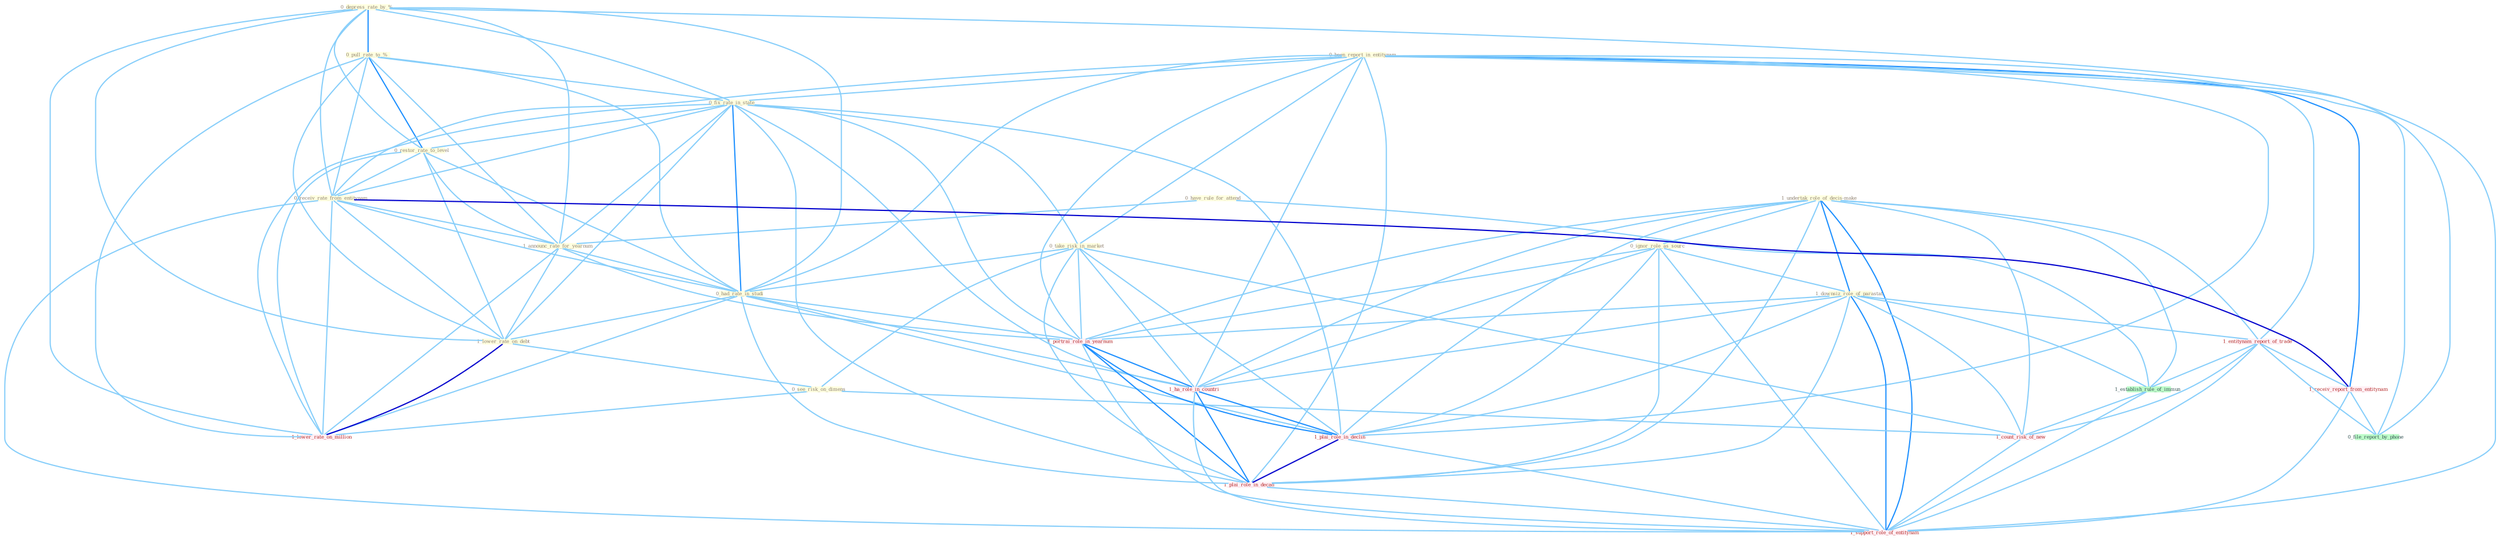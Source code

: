 Graph G{ 
    node
    [shape=polygon,style=filled,width=.5,height=.06,color="#BDFCC9",fixedsize=true,fontsize=4,
    fontcolor="#2f4f4f"];
    {node
    [color="#ffffe0", fontcolor="#8b7d6b"] "0_have_rule_for_attend " "1_undertak_role_of_decis-make " "0_depress_rate_by_% " "0_pull_rate_to_% " "0_been_report_in_entitynam " "0_fix_rate_in_state " "0_restor_rate_to_level " "0_receiv_rate_from_entitynam " "0_ignor_role_as_sourc " "0_take_risk_in_market " "1_announc_rate_for_yearnum " "0_had_rate_in_studi " "1_lower_rate_on_debt " "1_downsiz_role_of_parastat " "0_see_risk_on_dimens "}
{node [color="#fff0f5", fontcolor="#b22222"] "1_portrai_role_in_yearnum " "1_ha_role_in_countri " "1_lower_rate_on_million " "1_entitynam_report_of_trade " "1_receiv_report_from_entitynam " "1_plai_role_in_declin " "1_count_risk_of_new " "1_plai_role_in_decad " "1_support_role_of_entitynam "}
edge [color="#B0E2FF"];

	"0_have_rule_for_attend " -- "1_announc_rate_for_yearnum " [w="1", color="#87cefa" ];
	"0_have_rule_for_attend " -- "1_establish_rule_of_immun " [w="1", color="#87cefa" ];
	"1_undertak_role_of_decis-make " -- "0_ignor_role_as_sourc " [w="1", color="#87cefa" ];
	"1_undertak_role_of_decis-make " -- "1_downsiz_role_of_parastat " [w="2", color="#1e90ff" , len=0.8];
	"1_undertak_role_of_decis-make " -- "1_portrai_role_in_yearnum " [w="1", color="#87cefa" ];
	"1_undertak_role_of_decis-make " -- "1_ha_role_in_countri " [w="1", color="#87cefa" ];
	"1_undertak_role_of_decis-make " -- "1_entitynam_report_of_trade " [w="1", color="#87cefa" ];
	"1_undertak_role_of_decis-make " -- "1_plai_role_in_declin " [w="1", color="#87cefa" ];
	"1_undertak_role_of_decis-make " -- "1_establish_rule_of_immun " [w="1", color="#87cefa" ];
	"1_undertak_role_of_decis-make " -- "1_count_risk_of_new " [w="1", color="#87cefa" ];
	"1_undertak_role_of_decis-make " -- "1_plai_role_in_decad " [w="1", color="#87cefa" ];
	"1_undertak_role_of_decis-make " -- "1_support_role_of_entitynam " [w="2", color="#1e90ff" , len=0.8];
	"0_depress_rate_by_% " -- "0_pull_rate_to_% " [w="2", color="#1e90ff" , len=0.8];
	"0_depress_rate_by_% " -- "0_fix_rate_in_state " [w="1", color="#87cefa" ];
	"0_depress_rate_by_% " -- "0_restor_rate_to_level " [w="1", color="#87cefa" ];
	"0_depress_rate_by_% " -- "0_receiv_rate_from_entitynam " [w="1", color="#87cefa" ];
	"0_depress_rate_by_% " -- "1_announc_rate_for_yearnum " [w="1", color="#87cefa" ];
	"0_depress_rate_by_% " -- "0_had_rate_in_studi " [w="1", color="#87cefa" ];
	"0_depress_rate_by_% " -- "1_lower_rate_on_debt " [w="1", color="#87cefa" ];
	"0_depress_rate_by_% " -- "1_lower_rate_on_million " [w="1", color="#87cefa" ];
	"0_depress_rate_by_% " -- "0_file_report_by_phone " [w="1", color="#87cefa" ];
	"0_pull_rate_to_% " -- "0_fix_rate_in_state " [w="1", color="#87cefa" ];
	"0_pull_rate_to_% " -- "0_restor_rate_to_level " [w="2", color="#1e90ff" , len=0.8];
	"0_pull_rate_to_% " -- "0_receiv_rate_from_entitynam " [w="1", color="#87cefa" ];
	"0_pull_rate_to_% " -- "1_announc_rate_for_yearnum " [w="1", color="#87cefa" ];
	"0_pull_rate_to_% " -- "0_had_rate_in_studi " [w="1", color="#87cefa" ];
	"0_pull_rate_to_% " -- "1_lower_rate_on_debt " [w="1", color="#87cefa" ];
	"0_pull_rate_to_% " -- "1_lower_rate_on_million " [w="1", color="#87cefa" ];
	"0_been_report_in_entitynam " -- "0_fix_rate_in_state " [w="1", color="#87cefa" ];
	"0_been_report_in_entitynam " -- "0_receiv_rate_from_entitynam " [w="1", color="#87cefa" ];
	"0_been_report_in_entitynam " -- "0_take_risk_in_market " [w="1", color="#87cefa" ];
	"0_been_report_in_entitynam " -- "0_had_rate_in_studi " [w="1", color="#87cefa" ];
	"0_been_report_in_entitynam " -- "1_portrai_role_in_yearnum " [w="1", color="#87cefa" ];
	"0_been_report_in_entitynam " -- "1_ha_role_in_countri " [w="1", color="#87cefa" ];
	"0_been_report_in_entitynam " -- "1_entitynam_report_of_trade " [w="1", color="#87cefa" ];
	"0_been_report_in_entitynam " -- "1_receiv_report_from_entitynam " [w="2", color="#1e90ff" , len=0.8];
	"0_been_report_in_entitynam " -- "1_plai_role_in_declin " [w="1", color="#87cefa" ];
	"0_been_report_in_entitynam " -- "1_plai_role_in_decad " [w="1", color="#87cefa" ];
	"0_been_report_in_entitynam " -- "0_file_report_by_phone " [w="1", color="#87cefa" ];
	"0_been_report_in_entitynam " -- "1_support_role_of_entitynam " [w="1", color="#87cefa" ];
	"0_fix_rate_in_state " -- "0_restor_rate_to_level " [w="1", color="#87cefa" ];
	"0_fix_rate_in_state " -- "0_receiv_rate_from_entitynam " [w="1", color="#87cefa" ];
	"0_fix_rate_in_state " -- "0_take_risk_in_market " [w="1", color="#87cefa" ];
	"0_fix_rate_in_state " -- "1_announc_rate_for_yearnum " [w="1", color="#87cefa" ];
	"0_fix_rate_in_state " -- "0_had_rate_in_studi " [w="2", color="#1e90ff" , len=0.8];
	"0_fix_rate_in_state " -- "1_lower_rate_on_debt " [w="1", color="#87cefa" ];
	"0_fix_rate_in_state " -- "1_portrai_role_in_yearnum " [w="1", color="#87cefa" ];
	"0_fix_rate_in_state " -- "1_ha_role_in_countri " [w="1", color="#87cefa" ];
	"0_fix_rate_in_state " -- "1_lower_rate_on_million " [w="1", color="#87cefa" ];
	"0_fix_rate_in_state " -- "1_plai_role_in_declin " [w="1", color="#87cefa" ];
	"0_fix_rate_in_state " -- "1_plai_role_in_decad " [w="1", color="#87cefa" ];
	"0_restor_rate_to_level " -- "0_receiv_rate_from_entitynam " [w="1", color="#87cefa" ];
	"0_restor_rate_to_level " -- "1_announc_rate_for_yearnum " [w="1", color="#87cefa" ];
	"0_restor_rate_to_level " -- "0_had_rate_in_studi " [w="1", color="#87cefa" ];
	"0_restor_rate_to_level " -- "1_lower_rate_on_debt " [w="1", color="#87cefa" ];
	"0_restor_rate_to_level " -- "1_lower_rate_on_million " [w="1", color="#87cefa" ];
	"0_receiv_rate_from_entitynam " -- "1_announc_rate_for_yearnum " [w="1", color="#87cefa" ];
	"0_receiv_rate_from_entitynam " -- "0_had_rate_in_studi " [w="1", color="#87cefa" ];
	"0_receiv_rate_from_entitynam " -- "1_lower_rate_on_debt " [w="1", color="#87cefa" ];
	"0_receiv_rate_from_entitynam " -- "1_lower_rate_on_million " [w="1", color="#87cefa" ];
	"0_receiv_rate_from_entitynam " -- "1_receiv_report_from_entitynam " [w="3", color="#0000cd" , len=0.6];
	"0_receiv_rate_from_entitynam " -- "1_support_role_of_entitynam " [w="1", color="#87cefa" ];
	"0_ignor_role_as_sourc " -- "1_downsiz_role_of_parastat " [w="1", color="#87cefa" ];
	"0_ignor_role_as_sourc " -- "1_portrai_role_in_yearnum " [w="1", color="#87cefa" ];
	"0_ignor_role_as_sourc " -- "1_ha_role_in_countri " [w="1", color="#87cefa" ];
	"0_ignor_role_as_sourc " -- "1_plai_role_in_declin " [w="1", color="#87cefa" ];
	"0_ignor_role_as_sourc " -- "1_plai_role_in_decad " [w="1", color="#87cefa" ];
	"0_ignor_role_as_sourc " -- "1_support_role_of_entitynam " [w="1", color="#87cefa" ];
	"0_take_risk_in_market " -- "0_had_rate_in_studi " [w="1", color="#87cefa" ];
	"0_take_risk_in_market " -- "0_see_risk_on_dimens " [w="1", color="#87cefa" ];
	"0_take_risk_in_market " -- "1_portrai_role_in_yearnum " [w="1", color="#87cefa" ];
	"0_take_risk_in_market " -- "1_ha_role_in_countri " [w="1", color="#87cefa" ];
	"0_take_risk_in_market " -- "1_plai_role_in_declin " [w="1", color="#87cefa" ];
	"0_take_risk_in_market " -- "1_count_risk_of_new " [w="1", color="#87cefa" ];
	"0_take_risk_in_market " -- "1_plai_role_in_decad " [w="1", color="#87cefa" ];
	"1_announc_rate_for_yearnum " -- "0_had_rate_in_studi " [w="1", color="#87cefa" ];
	"1_announc_rate_for_yearnum " -- "1_lower_rate_on_debt " [w="1", color="#87cefa" ];
	"1_announc_rate_for_yearnum " -- "1_portrai_role_in_yearnum " [w="1", color="#87cefa" ];
	"1_announc_rate_for_yearnum " -- "1_lower_rate_on_million " [w="1", color="#87cefa" ];
	"0_had_rate_in_studi " -- "1_lower_rate_on_debt " [w="1", color="#87cefa" ];
	"0_had_rate_in_studi " -- "1_portrai_role_in_yearnum " [w="1", color="#87cefa" ];
	"0_had_rate_in_studi " -- "1_ha_role_in_countri " [w="1", color="#87cefa" ];
	"0_had_rate_in_studi " -- "1_lower_rate_on_million " [w="1", color="#87cefa" ];
	"0_had_rate_in_studi " -- "1_plai_role_in_declin " [w="1", color="#87cefa" ];
	"0_had_rate_in_studi " -- "1_plai_role_in_decad " [w="1", color="#87cefa" ];
	"1_lower_rate_on_debt " -- "0_see_risk_on_dimens " [w="1", color="#87cefa" ];
	"1_lower_rate_on_debt " -- "1_lower_rate_on_million " [w="3", color="#0000cd" , len=0.6];
	"1_downsiz_role_of_parastat " -- "1_portrai_role_in_yearnum " [w="1", color="#87cefa" ];
	"1_downsiz_role_of_parastat " -- "1_ha_role_in_countri " [w="1", color="#87cefa" ];
	"1_downsiz_role_of_parastat " -- "1_entitynam_report_of_trade " [w="1", color="#87cefa" ];
	"1_downsiz_role_of_parastat " -- "1_plai_role_in_declin " [w="1", color="#87cefa" ];
	"1_downsiz_role_of_parastat " -- "1_establish_rule_of_immun " [w="1", color="#87cefa" ];
	"1_downsiz_role_of_parastat " -- "1_count_risk_of_new " [w="1", color="#87cefa" ];
	"1_downsiz_role_of_parastat " -- "1_plai_role_in_decad " [w="1", color="#87cefa" ];
	"1_downsiz_role_of_parastat " -- "1_support_role_of_entitynam " [w="2", color="#1e90ff" , len=0.8];
	"0_see_risk_on_dimens " -- "1_lower_rate_on_million " [w="1", color="#87cefa" ];
	"0_see_risk_on_dimens " -- "1_count_risk_of_new " [w="1", color="#87cefa" ];
	"1_portrai_role_in_yearnum " -- "1_ha_role_in_countri " [w="2", color="#1e90ff" , len=0.8];
	"1_portrai_role_in_yearnum " -- "1_plai_role_in_declin " [w="2", color="#1e90ff" , len=0.8];
	"1_portrai_role_in_yearnum " -- "1_plai_role_in_decad " [w="2", color="#1e90ff" , len=0.8];
	"1_portrai_role_in_yearnum " -- "1_support_role_of_entitynam " [w="1", color="#87cefa" ];
	"1_ha_role_in_countri " -- "1_plai_role_in_declin " [w="2", color="#1e90ff" , len=0.8];
	"1_ha_role_in_countri " -- "1_plai_role_in_decad " [w="2", color="#1e90ff" , len=0.8];
	"1_ha_role_in_countri " -- "1_support_role_of_entitynam " [w="1", color="#87cefa" ];
	"1_entitynam_report_of_trade " -- "1_receiv_report_from_entitynam " [w="1", color="#87cefa" ];
	"1_entitynam_report_of_trade " -- "1_establish_rule_of_immun " [w="1", color="#87cefa" ];
	"1_entitynam_report_of_trade " -- "1_count_risk_of_new " [w="1", color="#87cefa" ];
	"1_entitynam_report_of_trade " -- "0_file_report_by_phone " [w="1", color="#87cefa" ];
	"1_entitynam_report_of_trade " -- "1_support_role_of_entitynam " [w="1", color="#87cefa" ];
	"1_receiv_report_from_entitynam " -- "0_file_report_by_phone " [w="1", color="#87cefa" ];
	"1_receiv_report_from_entitynam " -- "1_support_role_of_entitynam " [w="1", color="#87cefa" ];
	"1_plai_role_in_declin " -- "1_plai_role_in_decad " [w="3", color="#0000cd" , len=0.6];
	"1_plai_role_in_declin " -- "1_support_role_of_entitynam " [w="1", color="#87cefa" ];
	"1_establish_rule_of_immun " -- "1_count_risk_of_new " [w="1", color="#87cefa" ];
	"1_establish_rule_of_immun " -- "1_support_role_of_entitynam " [w="1", color="#87cefa" ];
	"1_count_risk_of_new " -- "1_support_role_of_entitynam " [w="1", color="#87cefa" ];
	"1_plai_role_in_decad " -- "1_support_role_of_entitynam " [w="1", color="#87cefa" ];
}